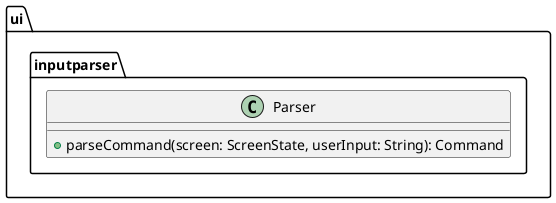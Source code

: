 @startuml
package "ui.inputparser" {
    class Parser {
        + parseCommand(screen: ScreenState, userInput: String): Command
    }
}
@enduml